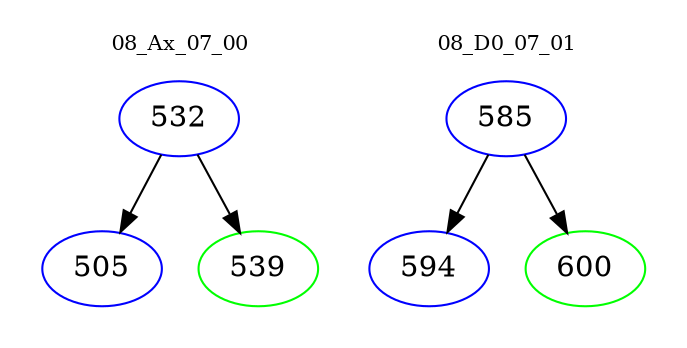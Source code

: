 digraph{
subgraph cluster_0 {
color = white
label = "08_Ax_07_00";
fontsize=10;
T0_532 [label="532", color="blue"]
T0_532 -> T0_505 [color="black"]
T0_505 [label="505", color="blue"]
T0_532 -> T0_539 [color="black"]
T0_539 [label="539", color="green"]
}
subgraph cluster_1 {
color = white
label = "08_D0_07_01";
fontsize=10;
T1_585 [label="585", color="blue"]
T1_585 -> T1_594 [color="black"]
T1_594 [label="594", color="blue"]
T1_585 -> T1_600 [color="black"]
T1_600 [label="600", color="green"]
}
}
